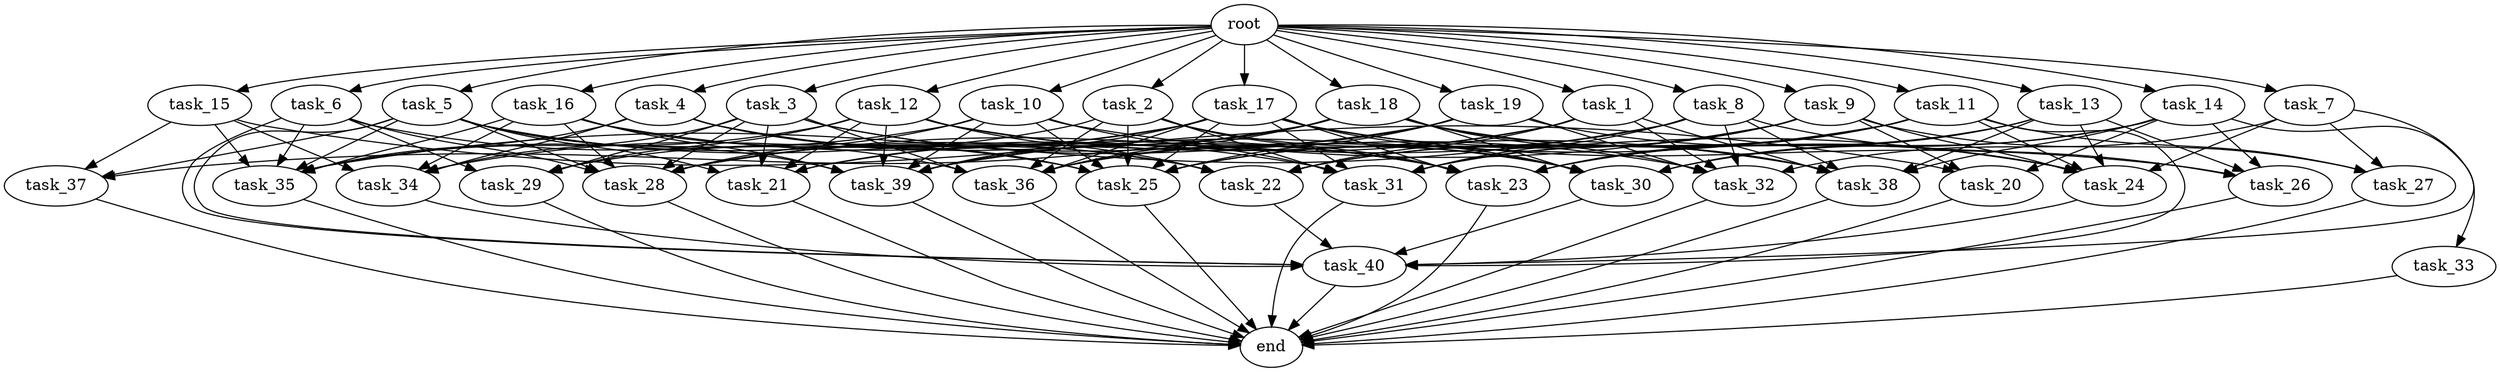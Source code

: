 digraph G {
  root [size="0.000000e+00"];
  task_1 [size="1.561444e+09"];
  task_2 [size="5.619468e+08"];
  task_3 [size="5.674293e+09"];
  task_4 [size="7.031899e+09"];
  task_5 [size="3.167245e+09"];
  task_6 [size="7.177960e+09"];
  task_7 [size="3.947680e+09"];
  task_8 [size="4.002610e+09"];
  task_9 [size="7.298709e+09"];
  task_10 [size="1.184954e+08"];
  task_11 [size="1.972106e+09"];
  task_12 [size="6.301772e+09"];
  task_13 [size="6.709353e+09"];
  task_14 [size="8.487175e+09"];
  task_15 [size="7.838449e+09"];
  task_16 [size="8.080311e+09"];
  task_17 [size="4.263959e+09"];
  task_18 [size="4.443858e+07"];
  task_19 [size="6.745688e+08"];
  task_20 [size="1.384045e+09"];
  task_21 [size="7.937960e+09"];
  task_22 [size="1.516335e+09"];
  task_23 [size="8.217239e+09"];
  task_24 [size="8.410274e+09"];
  task_25 [size="8.913522e+09"];
  task_26 [size="7.200694e+09"];
  task_27 [size="5.180406e+09"];
  task_28 [size="5.034295e+09"];
  task_29 [size="2.684949e+09"];
  task_30 [size="3.877595e+09"];
  task_31 [size="2.532020e+09"];
  task_32 [size="9.646932e+09"];
  task_33 [size="5.431827e+09"];
  task_34 [size="2.046723e+09"];
  task_35 [size="7.527628e+09"];
  task_36 [size="4.229173e+09"];
  task_37 [size="4.514137e+09"];
  task_38 [size="5.762996e+09"];
  task_39 [size="2.303867e+08"];
  task_40 [size="7.900046e+09"];
  end [size="0.000000e+00"];

  root -> task_1 [size="1.000000e-12"];
  root -> task_2 [size="1.000000e-12"];
  root -> task_3 [size="1.000000e-12"];
  root -> task_4 [size="1.000000e-12"];
  root -> task_5 [size="1.000000e-12"];
  root -> task_6 [size="1.000000e-12"];
  root -> task_7 [size="1.000000e-12"];
  root -> task_8 [size="1.000000e-12"];
  root -> task_9 [size="1.000000e-12"];
  root -> task_10 [size="1.000000e-12"];
  root -> task_11 [size="1.000000e-12"];
  root -> task_12 [size="1.000000e-12"];
  root -> task_13 [size="1.000000e-12"];
  root -> task_14 [size="1.000000e-12"];
  root -> task_15 [size="1.000000e-12"];
  root -> task_16 [size="1.000000e-12"];
  root -> task_17 [size="1.000000e-12"];
  root -> task_18 [size="1.000000e-12"];
  root -> task_19 [size="1.000000e-12"];
  task_1 -> task_21 [size="1.587592e+08"];
  task_1 -> task_22 [size="2.527225e+07"];
  task_1 -> task_32 [size="1.607822e+08"];
  task_1 -> task_36 [size="6.041676e+07"];
  task_1 -> task_38 [size="8.232851e+07"];
  task_2 -> task_23 [size="1.027155e+08"];
  task_2 -> task_25 [size="1.114190e+08"];
  task_2 -> task_29 [size="6.712373e+07"];
  task_2 -> task_30 [size="6.462658e+07"];
  task_2 -> task_31 [size="3.617171e+07"];
  task_2 -> task_36 [size="6.041676e+07"];
  task_3 -> task_21 [size="1.587592e+08"];
  task_3 -> task_28 [size="6.292868e+07"];
  task_3 -> task_29 [size="6.712373e+07"];
  task_3 -> task_30 [size="6.462658e+07"];
  task_3 -> task_32 [size="1.607822e+08"];
  task_3 -> task_34 [size="4.093446e+07"];
  task_3 -> task_36 [size="6.041676e+07"];
  task_4 -> task_22 [size="2.527225e+07"];
  task_4 -> task_23 [size="1.027155e+08"];
  task_4 -> task_25 [size="1.114190e+08"];
  task_4 -> task_34 [size="4.093446e+07"];
  task_4 -> task_35 [size="9.409535e+07"];
  task_5 -> task_21 [size="1.587592e+08"];
  task_5 -> task_22 [size="2.527225e+07"];
  task_5 -> task_28 [size="6.292868e+07"];
  task_5 -> task_31 [size="3.617171e+07"];
  task_5 -> task_35 [size="9.409535e+07"];
  task_5 -> task_37 [size="1.504712e+08"];
  task_5 -> task_39 [size="3.291238e+06"];
  task_5 -> task_40 [size="9.875057e+07"];
  task_6 -> task_25 [size="1.114190e+08"];
  task_6 -> task_28 [size="6.292868e+07"];
  task_6 -> task_29 [size="6.712373e+07"];
  task_6 -> task_35 [size="9.409535e+07"];
  task_6 -> task_40 [size="9.875057e+07"];
  task_7 -> task_24 [size="1.201468e+08"];
  task_7 -> task_27 [size="1.726802e+08"];
  task_7 -> task_32 [size="1.607822e+08"];
  task_7 -> task_40 [size="9.875057e+07"];
  task_8 -> task_25 [size="1.114190e+08"];
  task_8 -> task_26 [size="1.800174e+08"];
  task_8 -> task_31 [size="3.617171e+07"];
  task_8 -> task_32 [size="1.607822e+08"];
  task_8 -> task_35 [size="9.409535e+07"];
  task_8 -> task_38 [size="8.232851e+07"];
  task_9 -> task_20 [size="4.613482e+07"];
  task_9 -> task_22 [size="2.527225e+07"];
  task_9 -> task_24 [size="1.201468e+08"];
  task_9 -> task_25 [size="1.114190e+08"];
  task_9 -> task_27 [size="1.726802e+08"];
  task_9 -> task_28 [size="6.292868e+07"];
  task_9 -> task_31 [size="3.617171e+07"];
  task_10 -> task_24 [size="1.201468e+08"];
  task_10 -> task_25 [size="1.114190e+08"];
  task_10 -> task_28 [size="6.292868e+07"];
  task_10 -> task_31 [size="3.617171e+07"];
  task_10 -> task_35 [size="9.409535e+07"];
  task_10 -> task_39 [size="3.291238e+06"];
  task_11 -> task_22 [size="2.527225e+07"];
  task_11 -> task_23 [size="1.027155e+08"];
  task_11 -> task_24 [size="1.201468e+08"];
  task_11 -> task_27 [size="1.726802e+08"];
  task_11 -> task_31 [size="3.617171e+07"];
  task_11 -> task_39 [size="3.291238e+06"];
  task_11 -> task_40 [size="9.875057e+07"];
  task_12 -> task_21 [size="1.587592e+08"];
  task_12 -> task_22 [size="2.527225e+07"];
  task_12 -> task_23 [size="1.027155e+08"];
  task_12 -> task_29 [size="6.712373e+07"];
  task_12 -> task_35 [size="9.409535e+07"];
  task_12 -> task_38 [size="8.232851e+07"];
  task_12 -> task_39 [size="3.291238e+06"];
  task_13 -> task_23 [size="1.027155e+08"];
  task_13 -> task_24 [size="1.201468e+08"];
  task_13 -> task_26 [size="1.800174e+08"];
  task_13 -> task_30 [size="6.462658e+07"];
  task_13 -> task_38 [size="8.232851e+07"];
  task_14 -> task_20 [size="4.613482e+07"];
  task_14 -> task_23 [size="1.027155e+08"];
  task_14 -> task_26 [size="1.800174e+08"];
  task_14 -> task_30 [size="6.462658e+07"];
  task_14 -> task_33 [size="5.431827e+08"];
  task_14 -> task_38 [size="8.232851e+07"];
  task_15 -> task_20 [size="4.613482e+07"];
  task_15 -> task_34 [size="4.093446e+07"];
  task_15 -> task_35 [size="9.409535e+07"];
  task_15 -> task_37 [size="1.504712e+08"];
  task_16 -> task_23 [size="1.027155e+08"];
  task_16 -> task_28 [size="6.292868e+07"];
  task_16 -> task_34 [size="4.093446e+07"];
  task_16 -> task_35 [size="9.409535e+07"];
  task_16 -> task_36 [size="6.041676e+07"];
  task_16 -> task_39 [size="3.291238e+06"];
  task_17 -> task_23 [size="1.027155e+08"];
  task_17 -> task_25 [size="1.114190e+08"];
  task_17 -> task_26 [size="1.800174e+08"];
  task_17 -> task_28 [size="6.292868e+07"];
  task_17 -> task_30 [size="6.462658e+07"];
  task_17 -> task_31 [size="3.617171e+07"];
  task_17 -> task_34 [size="4.093446e+07"];
  task_17 -> task_36 [size="6.041676e+07"];
  task_17 -> task_38 [size="8.232851e+07"];
  task_17 -> task_39 [size="3.291238e+06"];
  task_18 -> task_21 [size="1.587592e+08"];
  task_18 -> task_24 [size="1.201468e+08"];
  task_18 -> task_30 [size="6.462658e+07"];
  task_18 -> task_32 [size="1.607822e+08"];
  task_18 -> task_36 [size="6.041676e+07"];
  task_18 -> task_37 [size="1.504712e+08"];
  task_18 -> task_38 [size="8.232851e+07"];
  task_18 -> task_39 [size="3.291238e+06"];
  task_19 -> task_24 [size="1.201468e+08"];
  task_19 -> task_25 [size="1.114190e+08"];
  task_19 -> task_28 [size="6.292868e+07"];
  task_19 -> task_32 [size="1.607822e+08"];
  task_19 -> task_36 [size="6.041676e+07"];
  task_20 -> end [size="1.000000e-12"];
  task_21 -> end [size="1.000000e-12"];
  task_22 -> task_40 [size="9.875057e+07"];
  task_23 -> end [size="1.000000e-12"];
  task_24 -> task_40 [size="9.875057e+07"];
  task_25 -> end [size="1.000000e-12"];
  task_26 -> end [size="1.000000e-12"];
  task_27 -> end [size="1.000000e-12"];
  task_28 -> end [size="1.000000e-12"];
  task_29 -> end [size="1.000000e-12"];
  task_30 -> task_40 [size="9.875057e+07"];
  task_31 -> end [size="1.000000e-12"];
  task_32 -> end [size="1.000000e-12"];
  task_33 -> end [size="1.000000e-12"];
  task_34 -> task_40 [size="9.875057e+07"];
  task_35 -> end [size="1.000000e-12"];
  task_36 -> end [size="1.000000e-12"];
  task_37 -> end [size="1.000000e-12"];
  task_38 -> end [size="1.000000e-12"];
  task_39 -> end [size="1.000000e-12"];
  task_40 -> end [size="1.000000e-12"];
}
